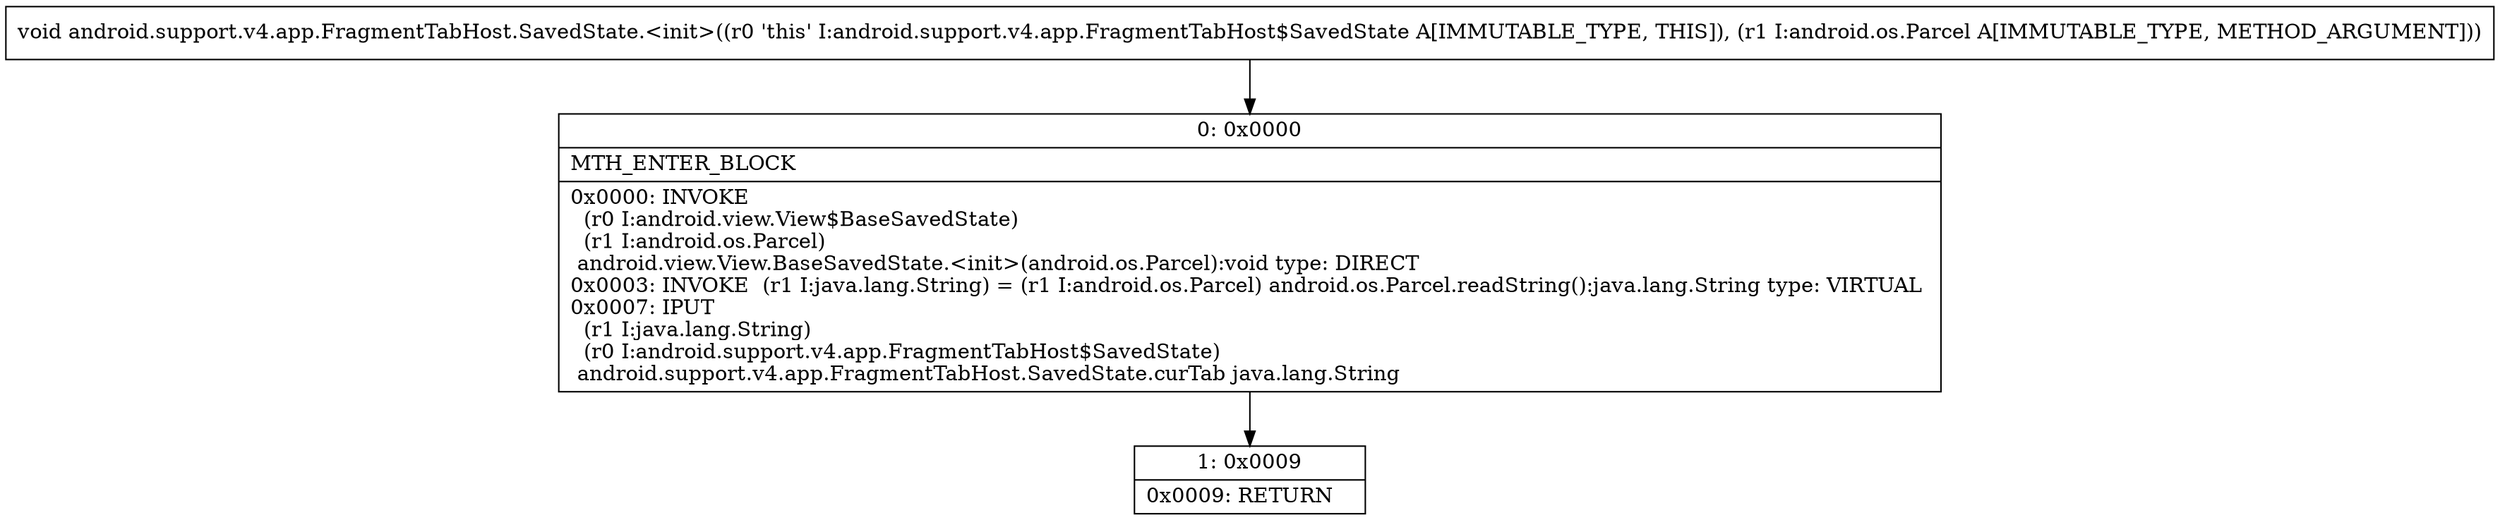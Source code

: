 digraph "CFG forandroid.support.v4.app.FragmentTabHost.SavedState.\<init\>(Landroid\/os\/Parcel;)V" {
Node_0 [shape=record,label="{0\:\ 0x0000|MTH_ENTER_BLOCK\l|0x0000: INVOKE  \l  (r0 I:android.view.View$BaseSavedState)\l  (r1 I:android.os.Parcel)\l android.view.View.BaseSavedState.\<init\>(android.os.Parcel):void type: DIRECT \l0x0003: INVOKE  (r1 I:java.lang.String) = (r1 I:android.os.Parcel) android.os.Parcel.readString():java.lang.String type: VIRTUAL \l0x0007: IPUT  \l  (r1 I:java.lang.String)\l  (r0 I:android.support.v4.app.FragmentTabHost$SavedState)\l android.support.v4.app.FragmentTabHost.SavedState.curTab java.lang.String \l}"];
Node_1 [shape=record,label="{1\:\ 0x0009|0x0009: RETURN   \l}"];
MethodNode[shape=record,label="{void android.support.v4.app.FragmentTabHost.SavedState.\<init\>((r0 'this' I:android.support.v4.app.FragmentTabHost$SavedState A[IMMUTABLE_TYPE, THIS]), (r1 I:android.os.Parcel A[IMMUTABLE_TYPE, METHOD_ARGUMENT])) }"];
MethodNode -> Node_0;
Node_0 -> Node_1;
}

